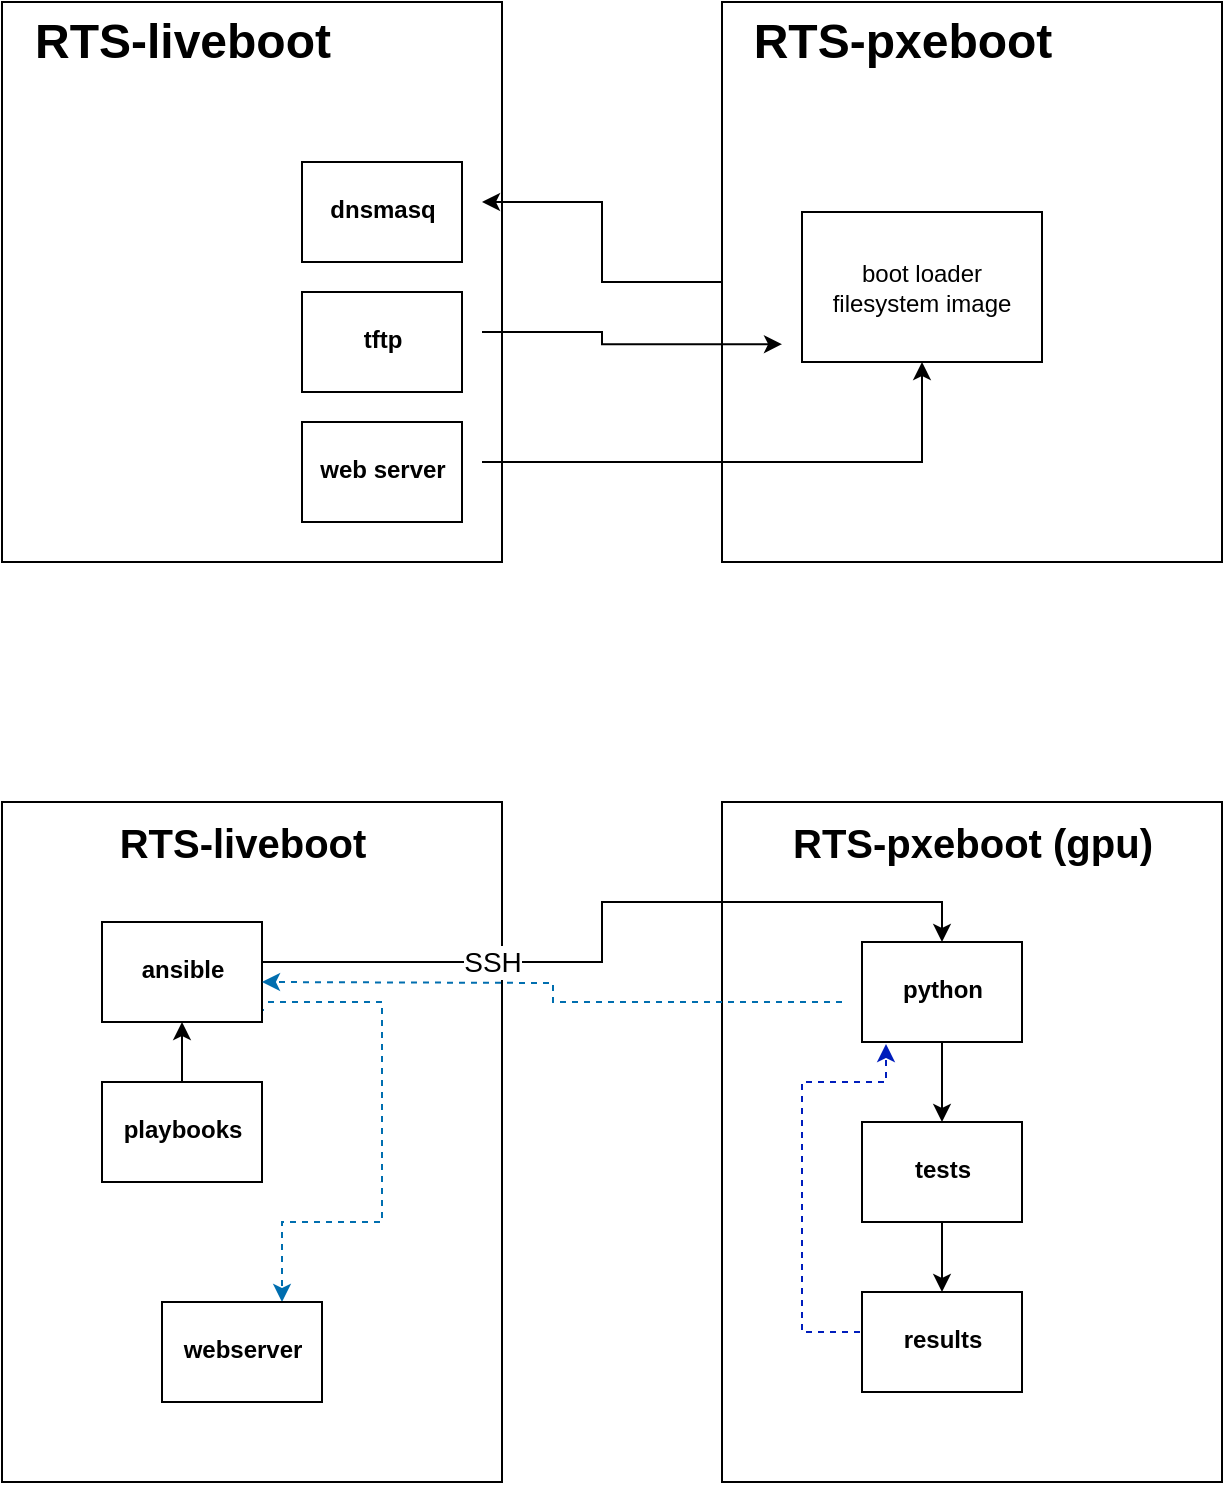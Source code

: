 <mxfile version="22.0.7" type="github">
  <diagram name="Page-1" id="kV0u2g9qMOP5Vtf-DykK">
    <mxGraphModel dx="790" dy="441" grid="1" gridSize="10" guides="1" tooltips="1" connect="1" arrows="1" fold="1" page="1" pageScale="1" pageWidth="827" pageHeight="1169" math="0" shadow="0">
      <root>
        <mxCell id="0" />
        <mxCell id="1" parent="0" />
        <mxCell id="dmBDIL_pru6S47Es0mSb-1" value="" style="rounded=0;whiteSpace=wrap;html=1;" vertex="1" parent="1">
          <mxGeometry x="120" y="140" width="250" height="280" as="geometry" />
        </mxCell>
        <mxCell id="dmBDIL_pru6S47Es0mSb-2" value="RTS-liveboot" style="text;strokeColor=none;fillColor=none;html=1;fontSize=24;fontStyle=1;verticalAlign=middle;align=center;" vertex="1" parent="1">
          <mxGeometry x="160" y="140" width="100" height="40" as="geometry" />
        </mxCell>
        <mxCell id="dmBDIL_pru6S47Es0mSb-3" value="" style="rounded=0;whiteSpace=wrap;html=1;" vertex="1" parent="1">
          <mxGeometry x="270" y="220" width="80" height="50" as="geometry" />
        </mxCell>
        <mxCell id="dmBDIL_pru6S47Es0mSb-4" value="&lt;font style=&quot;font-size: 12px;&quot;&gt;dnsmasq&lt;/font&gt;" style="text;strokeColor=none;fillColor=none;html=1;fontSize=24;fontStyle=1;verticalAlign=middle;align=center;" vertex="1" parent="1">
          <mxGeometry x="260" y="220" width="100" height="40" as="geometry" />
        </mxCell>
        <mxCell id="dmBDIL_pru6S47Es0mSb-5" value="" style="rounded=0;whiteSpace=wrap;html=1;" vertex="1" parent="1">
          <mxGeometry x="270" y="285" width="80" height="50" as="geometry" />
        </mxCell>
        <mxCell id="dmBDIL_pru6S47Es0mSb-6" value="&lt;font style=&quot;font-size: 12px;&quot;&gt;tftp&lt;/font&gt;" style="text;strokeColor=none;fillColor=none;html=1;fontSize=24;fontStyle=1;verticalAlign=middle;align=center;" vertex="1" parent="1">
          <mxGeometry x="260" y="285" width="100" height="40" as="geometry" />
        </mxCell>
        <mxCell id="dmBDIL_pru6S47Es0mSb-7" value="" style="rounded=0;whiteSpace=wrap;html=1;" vertex="1" parent="1">
          <mxGeometry x="270" y="350" width="80" height="50" as="geometry" />
        </mxCell>
        <mxCell id="dmBDIL_pru6S47Es0mSb-9" value="" style="rounded=0;whiteSpace=wrap;html=1;" vertex="1" parent="1">
          <mxGeometry x="480" y="140" width="250" height="280" as="geometry" />
        </mxCell>
        <mxCell id="dmBDIL_pru6S47Es0mSb-22" style="edgeStyle=orthogonalEdgeStyle;rounded=0;orthogonalLoop=1;jettySize=auto;html=1;entryX=0.5;entryY=1;entryDx=0;entryDy=0;" edge="1" parent="1" source="dmBDIL_pru6S47Es0mSb-8" target="dmBDIL_pru6S47Es0mSb-21">
          <mxGeometry relative="1" as="geometry" />
        </mxCell>
        <mxCell id="dmBDIL_pru6S47Es0mSb-8" value="&lt;font style=&quot;font-size: 12px;&quot;&gt;web server&lt;/font&gt;" style="text;strokeColor=none;fillColor=none;html=1;fontSize=24;fontStyle=1;verticalAlign=middle;align=center;" vertex="1" parent="1">
          <mxGeometry x="260" y="350" width="100" height="40" as="geometry" />
        </mxCell>
        <mxCell id="dmBDIL_pru6S47Es0mSb-17" style="edgeStyle=orthogonalEdgeStyle;rounded=0;orthogonalLoop=1;jettySize=auto;html=1;" edge="1" parent="1" source="dmBDIL_pru6S47Es0mSb-9" target="dmBDIL_pru6S47Es0mSb-4">
          <mxGeometry relative="1" as="geometry" />
        </mxCell>
        <mxCell id="dmBDIL_pru6S47Es0mSb-10" value="RTS-pxeboot" style="text;strokeColor=none;fillColor=none;html=1;fontSize=24;fontStyle=1;verticalAlign=middle;align=center;" vertex="1" parent="1">
          <mxGeometry x="520" y="140" width="100" height="40" as="geometry" />
        </mxCell>
        <mxCell id="dmBDIL_pru6S47Es0mSb-19" style="edgeStyle=orthogonalEdgeStyle;rounded=0;orthogonalLoop=1;jettySize=auto;html=1;entryX=0.12;entryY=0.611;entryDx=0;entryDy=0;entryPerimeter=0;" edge="1" parent="1" source="dmBDIL_pru6S47Es0mSb-6" target="dmBDIL_pru6S47Es0mSb-9">
          <mxGeometry relative="1" as="geometry" />
        </mxCell>
        <mxCell id="dmBDIL_pru6S47Es0mSb-21" value="boot loader&lt;br&gt;filesystem image" style="rounded=0;whiteSpace=wrap;html=1;" vertex="1" parent="1">
          <mxGeometry x="520" y="245" width="120" height="75" as="geometry" />
        </mxCell>
        <mxCell id="dmBDIL_pru6S47Es0mSb-23" value="" style="rounded=0;whiteSpace=wrap;html=1;" vertex="1" parent="1">
          <mxGeometry x="120" y="540" width="250" height="340" as="geometry" />
        </mxCell>
        <mxCell id="dmBDIL_pru6S47Es0mSb-24" value="&lt;font style=&quot;font-size: 20px;&quot;&gt;RTS-liveboot&lt;/font&gt;" style="text;strokeColor=none;fillColor=none;html=1;fontSize=24;fontStyle=1;verticalAlign=middle;align=center;" vertex="1" parent="1">
          <mxGeometry x="190" y="540" width="100" height="40" as="geometry" />
        </mxCell>
        <mxCell id="dmBDIL_pru6S47Es0mSb-53" style="edgeStyle=orthogonalEdgeStyle;rounded=0;orthogonalLoop=1;jettySize=auto;html=1;exitX=0.91;exitY=1.1;exitDx=0;exitDy=0;exitPerimeter=0;dashed=1;fillColor=#1ba1e2;strokeColor=#006EAF;" edge="1" parent="1" source="dmBDIL_pru6S47Es0mSb-26" target="dmBDIL_pru6S47Es0mSb-48">
          <mxGeometry relative="1" as="geometry">
            <Array as="points">
              <mxPoint x="230" y="644" />
              <mxPoint x="230" y="640" />
              <mxPoint x="310" y="640" />
              <mxPoint x="310" y="750" />
              <mxPoint x="260" y="750" />
            </Array>
          </mxGeometry>
        </mxCell>
        <mxCell id="dmBDIL_pru6S47Es0mSb-25" value="" style="rounded=0;whiteSpace=wrap;html=1;" vertex="1" parent="1">
          <mxGeometry x="170" y="600" width="80" height="50" as="geometry" />
        </mxCell>
        <mxCell id="dmBDIL_pru6S47Es0mSb-26" value="&lt;font style=&quot;font-size: 12px;&quot;&gt;ansible&lt;/font&gt;" style="text;strokeColor=none;fillColor=none;html=1;fontSize=24;fontStyle=1;verticalAlign=middle;align=center;" vertex="1" parent="1">
          <mxGeometry x="160" y="600" width="100" height="40" as="geometry" />
        </mxCell>
        <mxCell id="dmBDIL_pru6S47Es0mSb-27" value="" style="rounded=0;whiteSpace=wrap;html=1;" vertex="1" parent="1">
          <mxGeometry x="170" y="680" width="80" height="50" as="geometry" />
        </mxCell>
        <mxCell id="dmBDIL_pru6S47Es0mSb-37" style="edgeStyle=orthogonalEdgeStyle;rounded=0;orthogonalLoop=1;jettySize=auto;html=1;entryX=0.5;entryY=1;entryDx=0;entryDy=0;" edge="1" parent="1" source="dmBDIL_pru6S47Es0mSb-28" target="dmBDIL_pru6S47Es0mSb-25">
          <mxGeometry relative="1" as="geometry" />
        </mxCell>
        <mxCell id="dmBDIL_pru6S47Es0mSb-28" value="&lt;font style=&quot;font-size: 12px;&quot;&gt;playbooks&lt;/font&gt;" style="text;strokeColor=none;fillColor=none;html=1;fontSize=24;fontStyle=1;verticalAlign=middle;align=center;" vertex="1" parent="1">
          <mxGeometry x="160" y="680" width="100" height="40" as="geometry" />
        </mxCell>
        <mxCell id="dmBDIL_pru6S47Es0mSb-30" value="" style="rounded=0;whiteSpace=wrap;html=1;" vertex="1" parent="1">
          <mxGeometry x="480" y="540" width="250" height="340" as="geometry" />
        </mxCell>
        <mxCell id="dmBDIL_pru6S47Es0mSb-34" value="&lt;font style=&quot;font-size: 20px;&quot;&gt;RTS-pxeboot (gpu)&lt;/font&gt;" style="text;strokeColor=none;fillColor=none;html=1;fontSize=24;fontStyle=1;verticalAlign=middle;align=center;" vertex="1" parent="1">
          <mxGeometry x="555" y="540" width="100" height="40" as="geometry" />
        </mxCell>
        <mxCell id="dmBDIL_pru6S47Es0mSb-50" style="edgeStyle=orthogonalEdgeStyle;rounded=0;orthogonalLoop=1;jettySize=auto;html=1;entryX=0.5;entryY=0;entryDx=0;entryDy=0;" edge="1" parent="1" source="dmBDIL_pru6S47Es0mSb-40" target="dmBDIL_pru6S47Es0mSb-44">
          <mxGeometry relative="1" as="geometry" />
        </mxCell>
        <mxCell id="dmBDIL_pru6S47Es0mSb-40" value="" style="rounded=0;whiteSpace=wrap;html=1;" vertex="1" parent="1">
          <mxGeometry x="550" y="610" width="80" height="50" as="geometry" />
        </mxCell>
        <mxCell id="dmBDIL_pru6S47Es0mSb-52" style="edgeStyle=orthogonalEdgeStyle;rounded=0;orthogonalLoop=1;jettySize=auto;html=1;exitX=0;exitY=0.75;exitDx=0;exitDy=0;dashed=1;fillColor=#1ba1e2;strokeColor=#006EAF;" edge="1" parent="1" source="dmBDIL_pru6S47Es0mSb-41">
          <mxGeometry relative="1" as="geometry">
            <mxPoint x="250" y="630" as="targetPoint" />
          </mxGeometry>
        </mxCell>
        <mxCell id="dmBDIL_pru6S47Es0mSb-41" value="&lt;font style=&quot;font-size: 12px;&quot;&gt;python&lt;/font&gt;" style="text;strokeColor=none;fillColor=none;html=1;fontSize=24;fontStyle=1;verticalAlign=middle;align=center;" vertex="1" parent="1">
          <mxGeometry x="540" y="610" width="100" height="40" as="geometry" />
        </mxCell>
        <mxCell id="dmBDIL_pru6S47Es0mSb-39" style="edgeStyle=orthogonalEdgeStyle;rounded=0;orthogonalLoop=1;jettySize=auto;html=1;exitX=1;exitY=0.25;exitDx=0;exitDy=0;" edge="1" parent="1" source="dmBDIL_pru6S47Es0mSb-25" target="dmBDIL_pru6S47Es0mSb-41">
          <mxGeometry relative="1" as="geometry">
            <Array as="points">
              <mxPoint x="250" y="620" />
              <mxPoint x="420" y="620" />
              <mxPoint x="420" y="590" />
              <mxPoint x="590" y="590" />
            </Array>
          </mxGeometry>
        </mxCell>
        <mxCell id="dmBDIL_pru6S47Es0mSb-42" value="SSH" style="edgeLabel;html=1;align=center;verticalAlign=middle;resizable=0;points=[];fontSize=14;" vertex="1" connectable="0" parent="dmBDIL_pru6S47Es0mSb-39">
          <mxGeometry x="-0.309" y="1" relative="1" as="geometry">
            <mxPoint x="-15" y="1" as="offset" />
          </mxGeometry>
        </mxCell>
        <mxCell id="dmBDIL_pru6S47Es0mSb-56" style="edgeStyle=orthogonalEdgeStyle;rounded=0;orthogonalLoop=1;jettySize=auto;html=1;entryX=0.5;entryY=0;entryDx=0;entryDy=0;" edge="1" parent="1" source="dmBDIL_pru6S47Es0mSb-43" target="dmBDIL_pru6S47Es0mSb-55">
          <mxGeometry relative="1" as="geometry" />
        </mxCell>
        <mxCell id="dmBDIL_pru6S47Es0mSb-43" value="" style="rounded=0;whiteSpace=wrap;html=1;" vertex="1" parent="1">
          <mxGeometry x="550" y="700" width="80" height="50" as="geometry" />
        </mxCell>
        <mxCell id="dmBDIL_pru6S47Es0mSb-44" value="&lt;font style=&quot;font-size: 12px;&quot;&gt;tests&lt;/font&gt;" style="text;strokeColor=none;fillColor=none;html=1;fontSize=24;fontStyle=1;verticalAlign=middle;align=center;" vertex="1" parent="1">
          <mxGeometry x="540" y="700" width="100" height="40" as="geometry" />
        </mxCell>
        <mxCell id="dmBDIL_pru6S47Es0mSb-47" value="" style="rounded=0;whiteSpace=wrap;html=1;" vertex="1" parent="1">
          <mxGeometry x="200" y="790" width="80" height="50" as="geometry" />
        </mxCell>
        <mxCell id="dmBDIL_pru6S47Es0mSb-48" value="&lt;font style=&quot;font-size: 12px;&quot;&gt;webserver&lt;/font&gt;" style="text;strokeColor=none;fillColor=none;html=1;fontSize=24;fontStyle=1;verticalAlign=middle;align=center;" vertex="1" parent="1">
          <mxGeometry x="190" y="790" width="100" height="40" as="geometry" />
        </mxCell>
        <mxCell id="dmBDIL_pru6S47Es0mSb-51" style="edgeStyle=orthogonalEdgeStyle;rounded=0;orthogonalLoop=1;jettySize=auto;html=1;entryX=0.15;entryY=1.02;entryDx=0;entryDy=0;entryPerimeter=0;dashed=1;fillColor=#0050ef;strokeColor=#001DBC;exitX=0.1;exitY=0.625;exitDx=0;exitDy=0;exitPerimeter=0;" edge="1" parent="1" source="dmBDIL_pru6S47Es0mSb-55" target="dmBDIL_pru6S47Es0mSb-40">
          <mxGeometry relative="1" as="geometry">
            <Array as="points">
              <mxPoint x="550" y="805" />
              <mxPoint x="520" y="805" />
              <mxPoint x="520" y="680" />
              <mxPoint x="562" y="680" />
            </Array>
          </mxGeometry>
        </mxCell>
        <mxCell id="dmBDIL_pru6S47Es0mSb-54" value="" style="rounded=0;whiteSpace=wrap;html=1;" vertex="1" parent="1">
          <mxGeometry x="550" y="785" width="80" height="50" as="geometry" />
        </mxCell>
        <mxCell id="dmBDIL_pru6S47Es0mSb-55" value="&lt;font style=&quot;font-size: 12px;&quot;&gt;results&lt;br&gt;&lt;/font&gt;" style="text;strokeColor=none;fillColor=none;html=1;fontSize=24;fontStyle=1;verticalAlign=middle;align=center;" vertex="1" parent="1">
          <mxGeometry x="540" y="785" width="100" height="40" as="geometry" />
        </mxCell>
      </root>
    </mxGraphModel>
  </diagram>
</mxfile>
